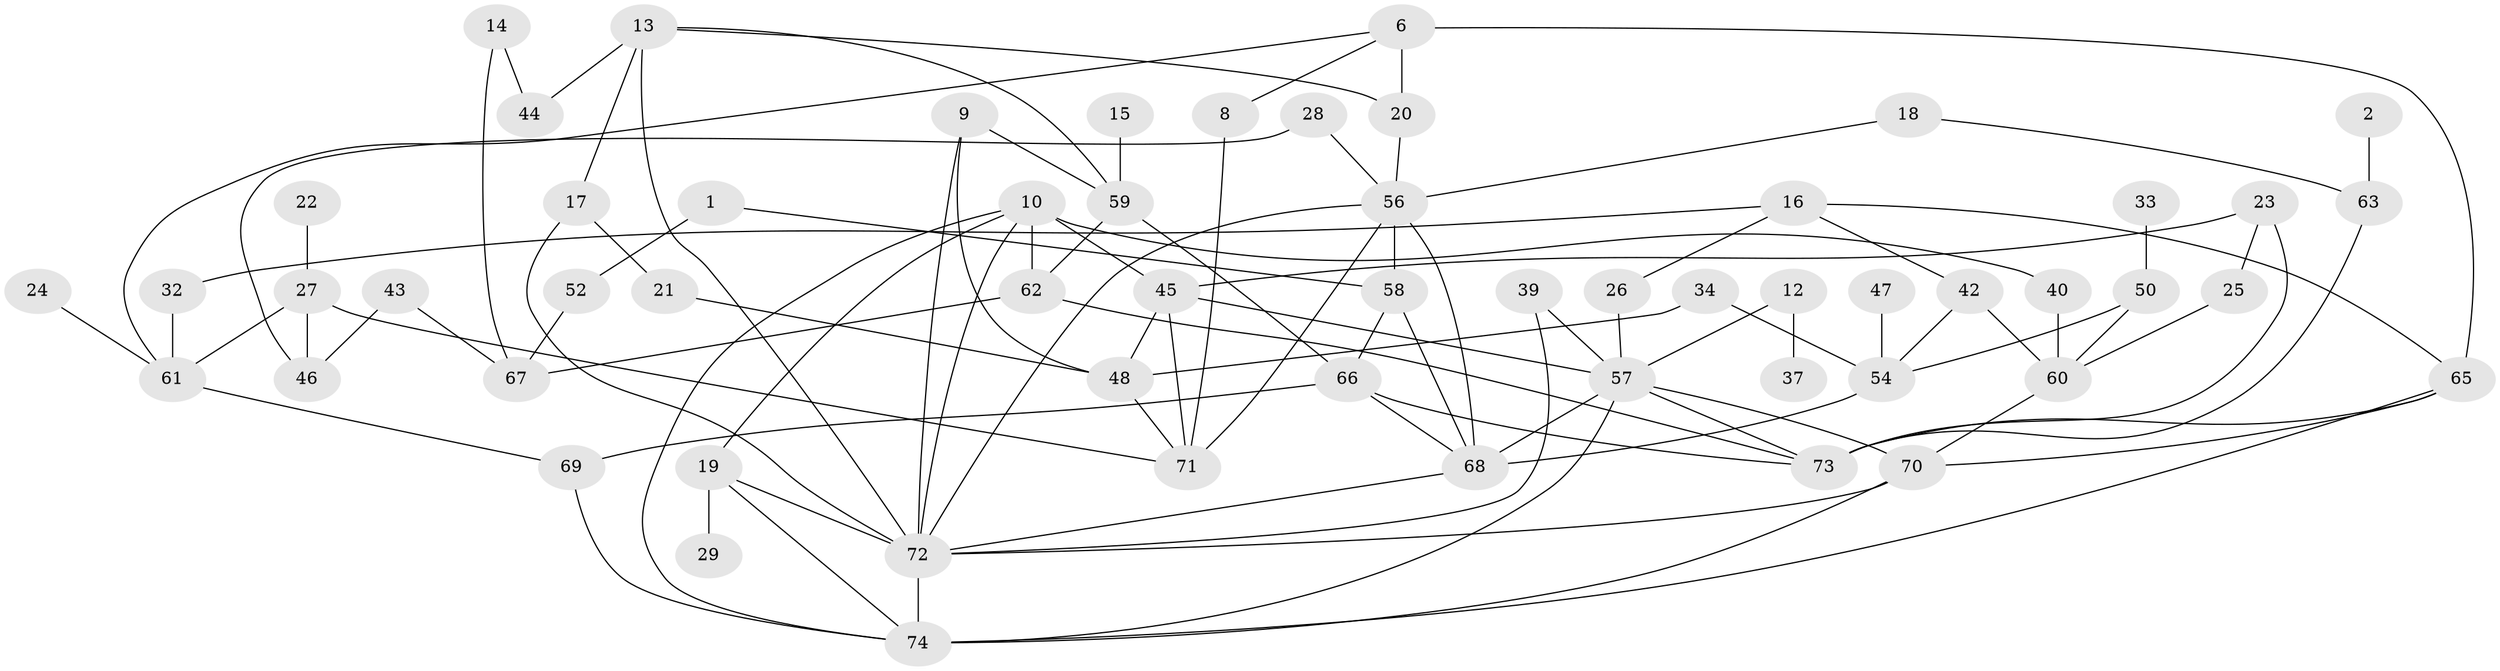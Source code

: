 // original degree distribution, {1: 0.17687074829931973, 3: 0.2789115646258503, 2: 0.2789115646258503, 4: 0.08843537414965986, 6: 0.013605442176870748, 5: 0.07482993197278912, 0: 0.08843537414965986}
// Generated by graph-tools (version 1.1) at 2025/49/03/09/25 03:49:13]
// undirected, 58 vertices, 100 edges
graph export_dot {
graph [start="1"]
  node [color=gray90,style=filled];
  1;
  2;
  6;
  8;
  9;
  10;
  12;
  13;
  14;
  15;
  16;
  17;
  18;
  19;
  20;
  21;
  22;
  23;
  24;
  25;
  26;
  27;
  28;
  29;
  32;
  33;
  34;
  37;
  39;
  40;
  42;
  43;
  44;
  45;
  46;
  47;
  48;
  50;
  52;
  54;
  56;
  57;
  58;
  59;
  60;
  61;
  62;
  63;
  65;
  66;
  67;
  68;
  69;
  70;
  71;
  72;
  73;
  74;
  1 -- 52 [weight=1.0];
  1 -- 58 [weight=1.0];
  2 -- 63 [weight=1.0];
  6 -- 8 [weight=1.0];
  6 -- 20 [weight=1.0];
  6 -- 61 [weight=1.0];
  6 -- 65 [weight=2.0];
  8 -- 71 [weight=1.0];
  9 -- 48 [weight=1.0];
  9 -- 59 [weight=1.0];
  9 -- 72 [weight=1.0];
  10 -- 19 [weight=1.0];
  10 -- 40 [weight=1.0];
  10 -- 45 [weight=1.0];
  10 -- 62 [weight=1.0];
  10 -- 72 [weight=1.0];
  10 -- 74 [weight=1.0];
  12 -- 37 [weight=1.0];
  12 -- 57 [weight=1.0];
  13 -- 17 [weight=1.0];
  13 -- 20 [weight=1.0];
  13 -- 44 [weight=1.0];
  13 -- 59 [weight=1.0];
  13 -- 72 [weight=1.0];
  14 -- 44 [weight=1.0];
  14 -- 67 [weight=1.0];
  15 -- 59 [weight=1.0];
  16 -- 26 [weight=1.0];
  16 -- 32 [weight=1.0];
  16 -- 42 [weight=1.0];
  16 -- 65 [weight=1.0];
  17 -- 21 [weight=1.0];
  17 -- 72 [weight=1.0];
  18 -- 56 [weight=1.0];
  18 -- 63 [weight=1.0];
  19 -- 29 [weight=1.0];
  19 -- 72 [weight=1.0];
  19 -- 74 [weight=1.0];
  20 -- 56 [weight=1.0];
  21 -- 48 [weight=1.0];
  22 -- 27 [weight=1.0];
  23 -- 25 [weight=1.0];
  23 -- 45 [weight=1.0];
  23 -- 73 [weight=2.0];
  24 -- 61 [weight=1.0];
  25 -- 60 [weight=1.0];
  26 -- 57 [weight=1.0];
  27 -- 46 [weight=1.0];
  27 -- 61 [weight=1.0];
  27 -- 71 [weight=1.0];
  28 -- 46 [weight=1.0];
  28 -- 56 [weight=1.0];
  32 -- 61 [weight=1.0];
  33 -- 50 [weight=1.0];
  34 -- 48 [weight=1.0];
  34 -- 54 [weight=1.0];
  39 -- 57 [weight=1.0];
  39 -- 72 [weight=1.0];
  40 -- 60 [weight=1.0];
  42 -- 54 [weight=1.0];
  42 -- 60 [weight=1.0];
  43 -- 46 [weight=1.0];
  43 -- 67 [weight=1.0];
  45 -- 48 [weight=1.0];
  45 -- 57 [weight=1.0];
  45 -- 71 [weight=1.0];
  47 -- 54 [weight=1.0];
  48 -- 71 [weight=1.0];
  50 -- 54 [weight=1.0];
  50 -- 60 [weight=1.0];
  52 -- 67 [weight=1.0];
  54 -- 68 [weight=1.0];
  56 -- 58 [weight=1.0];
  56 -- 68 [weight=1.0];
  56 -- 71 [weight=1.0];
  56 -- 72 [weight=1.0];
  57 -- 68 [weight=1.0];
  57 -- 70 [weight=1.0];
  57 -- 73 [weight=1.0];
  57 -- 74 [weight=1.0];
  58 -- 66 [weight=1.0];
  58 -- 68 [weight=1.0];
  59 -- 62 [weight=1.0];
  59 -- 66 [weight=1.0];
  60 -- 70 [weight=1.0];
  61 -- 69 [weight=1.0];
  62 -- 67 [weight=1.0];
  62 -- 73 [weight=1.0];
  63 -- 73 [weight=1.0];
  65 -- 70 [weight=1.0];
  65 -- 73 [weight=1.0];
  65 -- 74 [weight=1.0];
  66 -- 68 [weight=1.0];
  66 -- 69 [weight=1.0];
  66 -- 73 [weight=1.0];
  68 -- 72 [weight=1.0];
  69 -- 74 [weight=1.0];
  70 -- 72 [weight=1.0];
  70 -- 74 [weight=1.0];
  72 -- 74 [weight=1.0];
}

